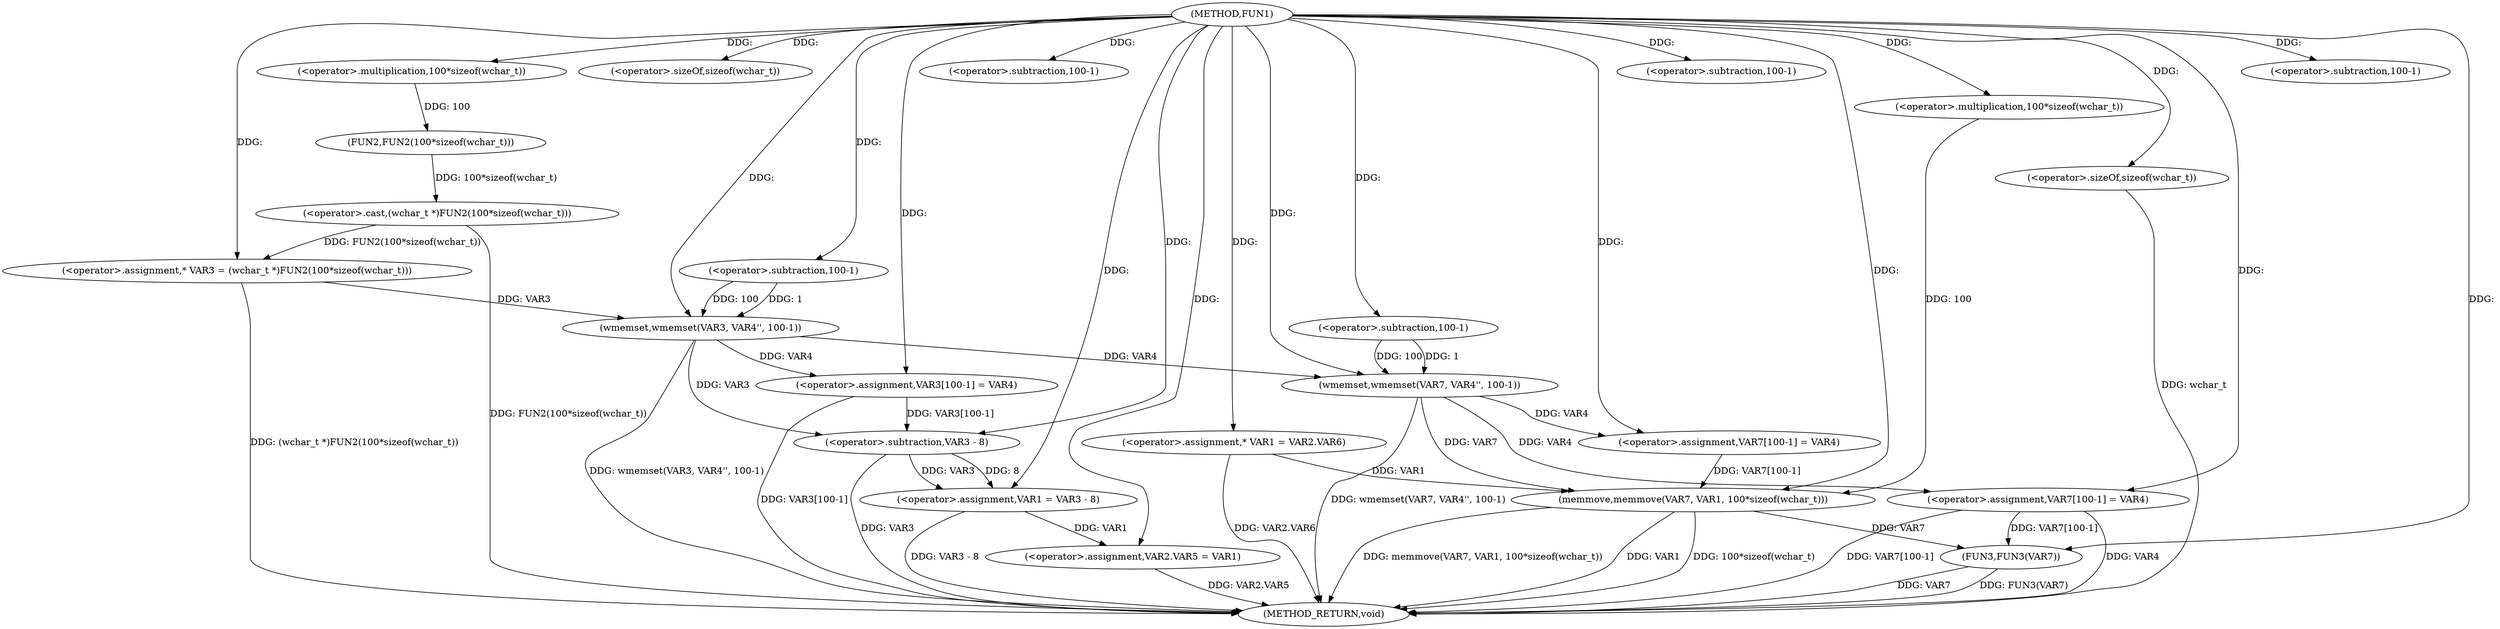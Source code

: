 digraph FUN1 {  
"1000100" [label = "(METHOD,FUN1)" ]
"1000175" [label = "(METHOD_RETURN,void)" ]
"1000105" [label = "(<operator>.assignment,* VAR3 = (wchar_t *)FUN2(100*sizeof(wchar_t)))" ]
"1000107" [label = "(<operator>.cast,(wchar_t *)FUN2(100*sizeof(wchar_t)))" ]
"1000109" [label = "(FUN2,FUN2(100*sizeof(wchar_t)))" ]
"1000110" [label = "(<operator>.multiplication,100*sizeof(wchar_t))" ]
"1000112" [label = "(<operator>.sizeOf,sizeof(wchar_t))" ]
"1000114" [label = "(wmemset,wmemset(VAR3, VAR4'', 100-1))" ]
"1000117" [label = "(<operator>.subtraction,100-1)" ]
"1000120" [label = "(<operator>.assignment,VAR3[100-1] = VAR4)" ]
"1000123" [label = "(<operator>.subtraction,100-1)" ]
"1000127" [label = "(<operator>.assignment,VAR1 = VAR3 - 8)" ]
"1000129" [label = "(<operator>.subtraction,VAR3 - 8)" ]
"1000132" [label = "(<operator>.assignment,VAR2.VAR5 = VAR1)" ]
"1000139" [label = "(<operator>.assignment,* VAR1 = VAR2.VAR6)" ]
"1000146" [label = "(wmemset,wmemset(VAR7, VAR4'', 100-1))" ]
"1000149" [label = "(<operator>.subtraction,100-1)" ]
"1000152" [label = "(<operator>.assignment,VAR7[100-1] = VAR4)" ]
"1000155" [label = "(<operator>.subtraction,100-1)" ]
"1000159" [label = "(memmove,memmove(VAR7, VAR1, 100*sizeof(wchar_t)))" ]
"1000162" [label = "(<operator>.multiplication,100*sizeof(wchar_t))" ]
"1000164" [label = "(<operator>.sizeOf,sizeof(wchar_t))" ]
"1000166" [label = "(<operator>.assignment,VAR7[100-1] = VAR4)" ]
"1000169" [label = "(<operator>.subtraction,100-1)" ]
"1000173" [label = "(FUN3,FUN3(VAR7))" ]
  "1000159" -> "1000175"  [ label = "DDG: memmove(VAR7, VAR1, 100*sizeof(wchar_t))"] 
  "1000166" -> "1000175"  [ label = "DDG: VAR4"] 
  "1000105" -> "1000175"  [ label = "DDG: (wchar_t *)FUN2(100*sizeof(wchar_t))"] 
  "1000114" -> "1000175"  [ label = "DDG: wmemset(VAR3, VAR4'', 100-1)"] 
  "1000120" -> "1000175"  [ label = "DDG: VAR3[100-1]"] 
  "1000132" -> "1000175"  [ label = "DDG: VAR2.VAR5"] 
  "1000159" -> "1000175"  [ label = "DDG: VAR1"] 
  "1000164" -> "1000175"  [ label = "DDG: wchar_t"] 
  "1000129" -> "1000175"  [ label = "DDG: VAR3"] 
  "1000139" -> "1000175"  [ label = "DDG: VAR2.VAR6"] 
  "1000127" -> "1000175"  [ label = "DDG: VAR3 - 8"] 
  "1000166" -> "1000175"  [ label = "DDG: VAR7[100-1]"] 
  "1000173" -> "1000175"  [ label = "DDG: FUN3(VAR7)"] 
  "1000159" -> "1000175"  [ label = "DDG: 100*sizeof(wchar_t)"] 
  "1000146" -> "1000175"  [ label = "DDG: wmemset(VAR7, VAR4'', 100-1)"] 
  "1000173" -> "1000175"  [ label = "DDG: VAR7"] 
  "1000107" -> "1000175"  [ label = "DDG: FUN2(100*sizeof(wchar_t))"] 
  "1000107" -> "1000105"  [ label = "DDG: FUN2(100*sizeof(wchar_t))"] 
  "1000100" -> "1000105"  [ label = "DDG: "] 
  "1000109" -> "1000107"  [ label = "DDG: 100*sizeof(wchar_t)"] 
  "1000110" -> "1000109"  [ label = "DDG: 100"] 
  "1000100" -> "1000110"  [ label = "DDG: "] 
  "1000100" -> "1000112"  [ label = "DDG: "] 
  "1000105" -> "1000114"  [ label = "DDG: VAR3"] 
  "1000100" -> "1000114"  [ label = "DDG: "] 
  "1000117" -> "1000114"  [ label = "DDG: 100"] 
  "1000117" -> "1000114"  [ label = "DDG: 1"] 
  "1000100" -> "1000117"  [ label = "DDG: "] 
  "1000114" -> "1000120"  [ label = "DDG: VAR4"] 
  "1000100" -> "1000120"  [ label = "DDG: "] 
  "1000100" -> "1000123"  [ label = "DDG: "] 
  "1000129" -> "1000127"  [ label = "DDG: VAR3"] 
  "1000129" -> "1000127"  [ label = "DDG: 8"] 
  "1000100" -> "1000127"  [ label = "DDG: "] 
  "1000114" -> "1000129"  [ label = "DDG: VAR3"] 
  "1000120" -> "1000129"  [ label = "DDG: VAR3[100-1]"] 
  "1000100" -> "1000129"  [ label = "DDG: "] 
  "1000127" -> "1000132"  [ label = "DDG: VAR1"] 
  "1000100" -> "1000132"  [ label = "DDG: "] 
  "1000100" -> "1000139"  [ label = "DDG: "] 
  "1000100" -> "1000146"  [ label = "DDG: "] 
  "1000114" -> "1000146"  [ label = "DDG: VAR4"] 
  "1000149" -> "1000146"  [ label = "DDG: 100"] 
  "1000149" -> "1000146"  [ label = "DDG: 1"] 
  "1000100" -> "1000149"  [ label = "DDG: "] 
  "1000146" -> "1000152"  [ label = "DDG: VAR4"] 
  "1000100" -> "1000152"  [ label = "DDG: "] 
  "1000100" -> "1000155"  [ label = "DDG: "] 
  "1000152" -> "1000159"  [ label = "DDG: VAR7[100-1]"] 
  "1000146" -> "1000159"  [ label = "DDG: VAR7"] 
  "1000100" -> "1000159"  [ label = "DDG: "] 
  "1000139" -> "1000159"  [ label = "DDG: VAR1"] 
  "1000162" -> "1000159"  [ label = "DDG: 100"] 
  "1000100" -> "1000162"  [ label = "DDG: "] 
  "1000100" -> "1000164"  [ label = "DDG: "] 
  "1000100" -> "1000166"  [ label = "DDG: "] 
  "1000146" -> "1000166"  [ label = "DDG: VAR4"] 
  "1000100" -> "1000169"  [ label = "DDG: "] 
  "1000159" -> "1000173"  [ label = "DDG: VAR7"] 
  "1000166" -> "1000173"  [ label = "DDG: VAR7[100-1]"] 
  "1000100" -> "1000173"  [ label = "DDG: "] 
}
